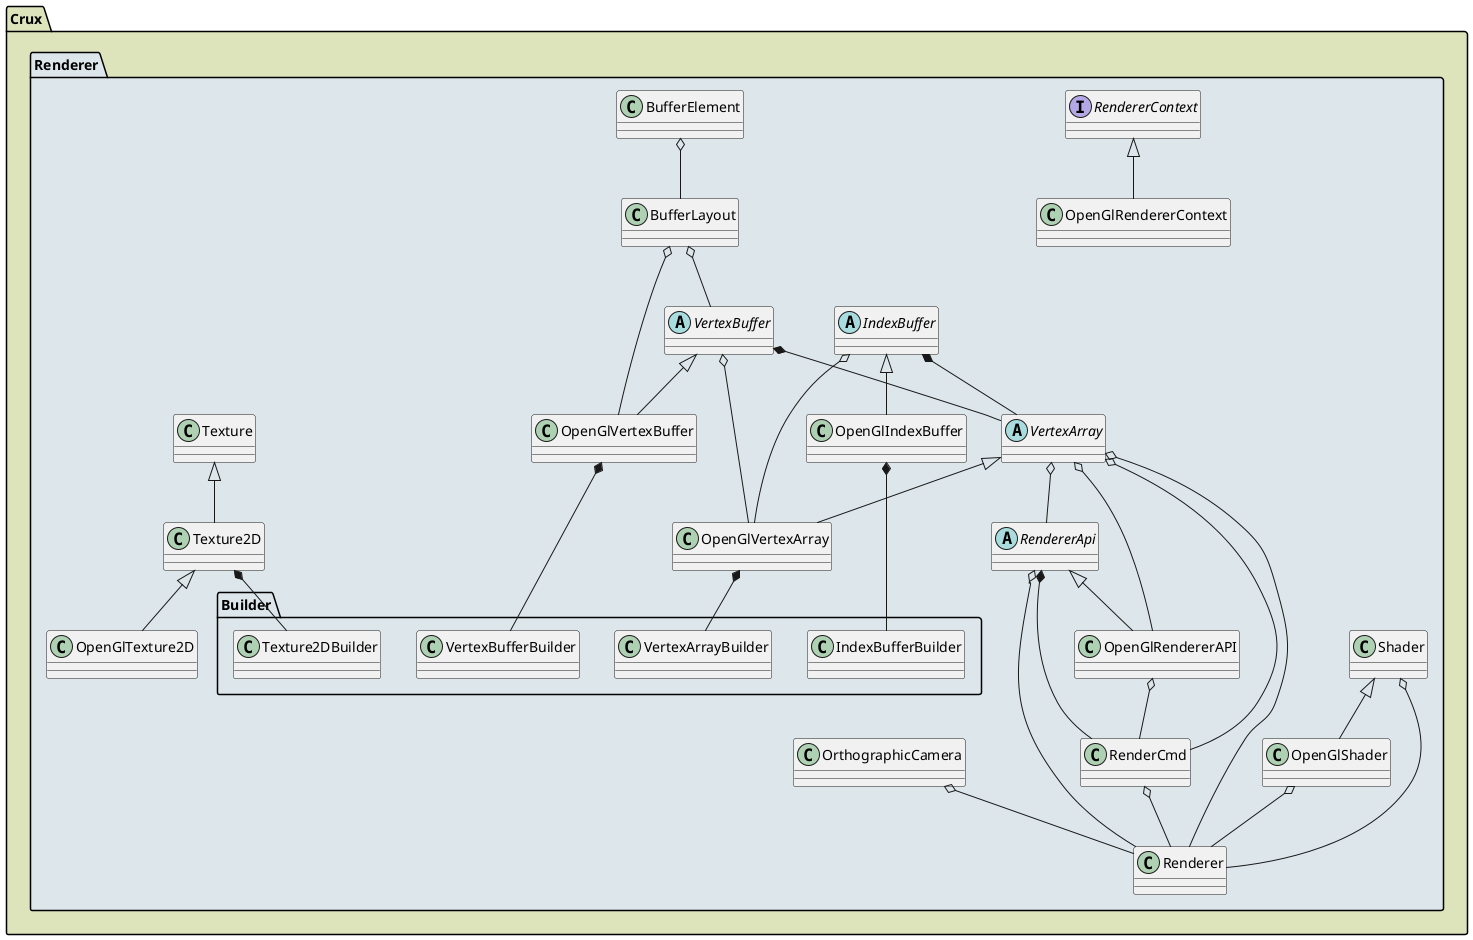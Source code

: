 @startuml

skinparam componentStyle rectangle

package Crux #dde3bb {
    
'     class Layer {}
'     class LayerSet {}
'     LayerSet *-- Layer
    
' package Gui #dde7db {
'     class GuiLayer {}
'     Layer <|-- GuiLayer
' }

' package Gui #dde7db {
'     class GuiLayer {}
'     Layer <|-- GuiLayer
' }

' package Events #dde7db {
'     class Event {}
'     class EventDispatcher {}
'     Event <|-- EventDispatcher

'     class KeyEvent {}
'     Event <|-- KeyEvent

'     class KeyPressedEvent {}
'     KeyEvent <|-- KeyPressedEvent

'     class KeyReleasedEvent {}
'     KeyEvent <|-- KeyReleasedEvent
    
'     class KeyTypedEvent {}
'     KeyEvent <|-- KeyTypedEvent

'     class MouseMovedEvent {}
'     Event <|-- MouseMovedEvent

'     class MouseScrolledEvent {}
'     Event <|-- MouseScrolledEvent

'     class MouseButtonEvent {}
'     Event <|-- MouseButtonEvent

'     class MouseButtonPressedEvent {}
'     MouseButtonEvent <|-- MouseButtonPressedEvent
    
'     class MouseButtonReleasedEvent {}
'     MouseButtonEvent <|-- MouseButtonReleasedEvent
' }


package Renderer #dde7eb {

' =============================================================== '
    class OpenGlVertexBuffer {}
    VertexBuffer <|-- OpenGlVertexBuffer
    BufferLayout o-- OpenGlVertexBuffer

    class OpenGlVertexArray {}
    VertexArray <|-- OpenGlVertexArray
    VertexBuffer o-- OpenGlVertexArray
    IndexBuffer o-- OpenGlVertexArray

    class OpenGlRendererContext {}
    RendererContext <|-- OpenGlRendererContext

    class OpenGlIndexBuffer {}
    IndexBuffer <|-- OpenGlIndexBuffer

    class OpenGlRendererAPI {}
    RendererApi <|-- OpenGlRendererAPI
    VertexArray o-- OpenGlRendererAPI

    class OpenGlShader {}
    Shader <|-- OpenGlShader

    class OpenGlTexture2D{}
    Texture2D <|-- OpenGlTexture2D
' =============================================================== '

    abstract VertexBuffer {}
    BufferLayout o-- VertexBuffer

    abstract IndexBuffer {}

    class BufferLayout {}
    BufferElement o-- BufferLayout

    class BufferElement {}

' =============================================================== '
    package Builder #dde7eb {
        class VertexArrayBuilder {}
        class VertexBufferBuilder {}
        class IndexBufferBuilder {}
        class Texture2DBuilder {}
    }

    OpenGlVertexArray *-- VertexArrayBuilder
    OpenGlVertexBuffer *-- VertexBufferBuilder
    OpenGlIndexBuffer *-- IndexBufferBuilder
    Texture2D *-- Texture2DBuilder
' =============================================================== '

    abstract VertexArray {}
    VertexBuffer *-- VertexArray
    IndexBuffer *-- VertexArray

    class Shader {}

    class Renderer {}
    OrthographicCamera o-- Renderer
    VertexArray o-- Renderer
    Shader o-- Renderer
    RendererApi o-- Renderer
    OpenGlShader o-- Renderer
    RenderCmd o-- Renderer

    interface RendererContext {}

    abstract RendererApi {}
    VertexArray o-- RendererApi

    class RenderCmd {}
    VertexArray o-- RenderCmd
    RendererApi *-- RenderCmd
    OpenGlRendererAPI o-- RenderCmd

    class OrthographicCamera {}


    class Texture {}
    class Texture2D {}
    Texture <|-- Texture2D

}

}

@enduml

